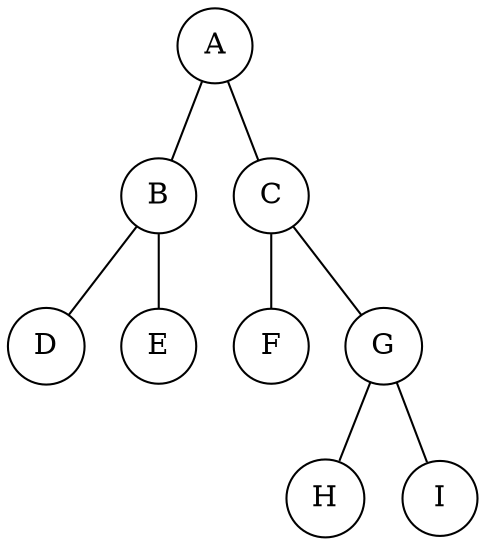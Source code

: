 graph arvore_binaria02 {
	node [shape=circle]
	A -- { B C }
	B -- { D E }
	C -- { F G }
	G -- { H I }
}
